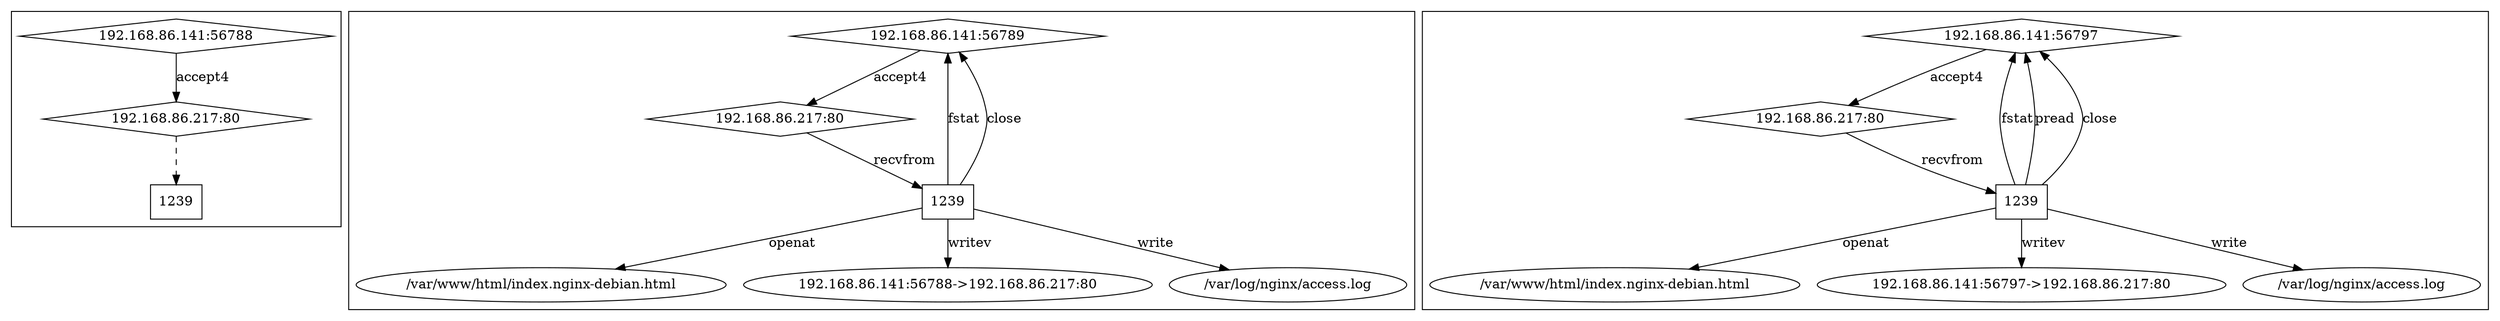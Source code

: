 digraph nginx_syscalls {
subgraph cluster_0 {
  00 [label="192.168.86.141:56788" shape=diamond];
  10 [label="192.168.86.217:80" shape=diamond];
  20 [label="1239" shape=rectangle];
  00 -> 10 [label="accept4" style=solid];
  10 -> 20 [label="" style=dashed];
}

subgraph cluster_1 {
  01 [label="192.168.86.141:56789" shape=diamond];
  11 [label="192.168.86.217:80" shape=diamond];
  21 [label="1239" shape=rectangle];
  31 [label="/var/www/html/index.nginx-debian.html" shape=ellipse];
  41 [label="192.168.86.141:56788->192.168.86.217:80" shape=ellipse];
  51 [label="/var/log/nginx/access.log" shape=ellipse];
  01 -> 11 [label="accept4" style=solid];
  11 -> 21 [label="recvfrom" style=solid];
  21 -> 31 [label="openat" style=solid];
  21 -> 01 [label="fstat" style=solid];
  21 -> 41 [label="writev" style=solid];
  21 -> 51 [label="write" style=solid];
  21 -> 01 [label="close" style=solid];
}

subgraph cluster_2 {
  02 [label="192.168.86.141:56797" shape=diamond];
  12 [label="192.168.86.217:80" shape=diamond];
  22 [label="1239" shape=rectangle];
  32 [label="/var/www/html/index.nginx-debian.html" shape=ellipse];
  42 [label="192.168.86.141:56797->192.168.86.217:80" shape=ellipse];
  52 [label="/var/log/nginx/access.log" shape=ellipse];
  02 -> 12 [label="accept4" style=solid];
  12 -> 22 [label="recvfrom" style=solid];
  22 -> 32 [label="openat" style=solid];
  22 -> 02 [label="fstat" style=solid];
  22 -> 02 [label="pread" style=solid];
  22 -> 42 [label="writev" style=solid];
  22 -> 52 [label="write" style=solid];
  22 -> 02 [label="close" style=solid];
}

}
